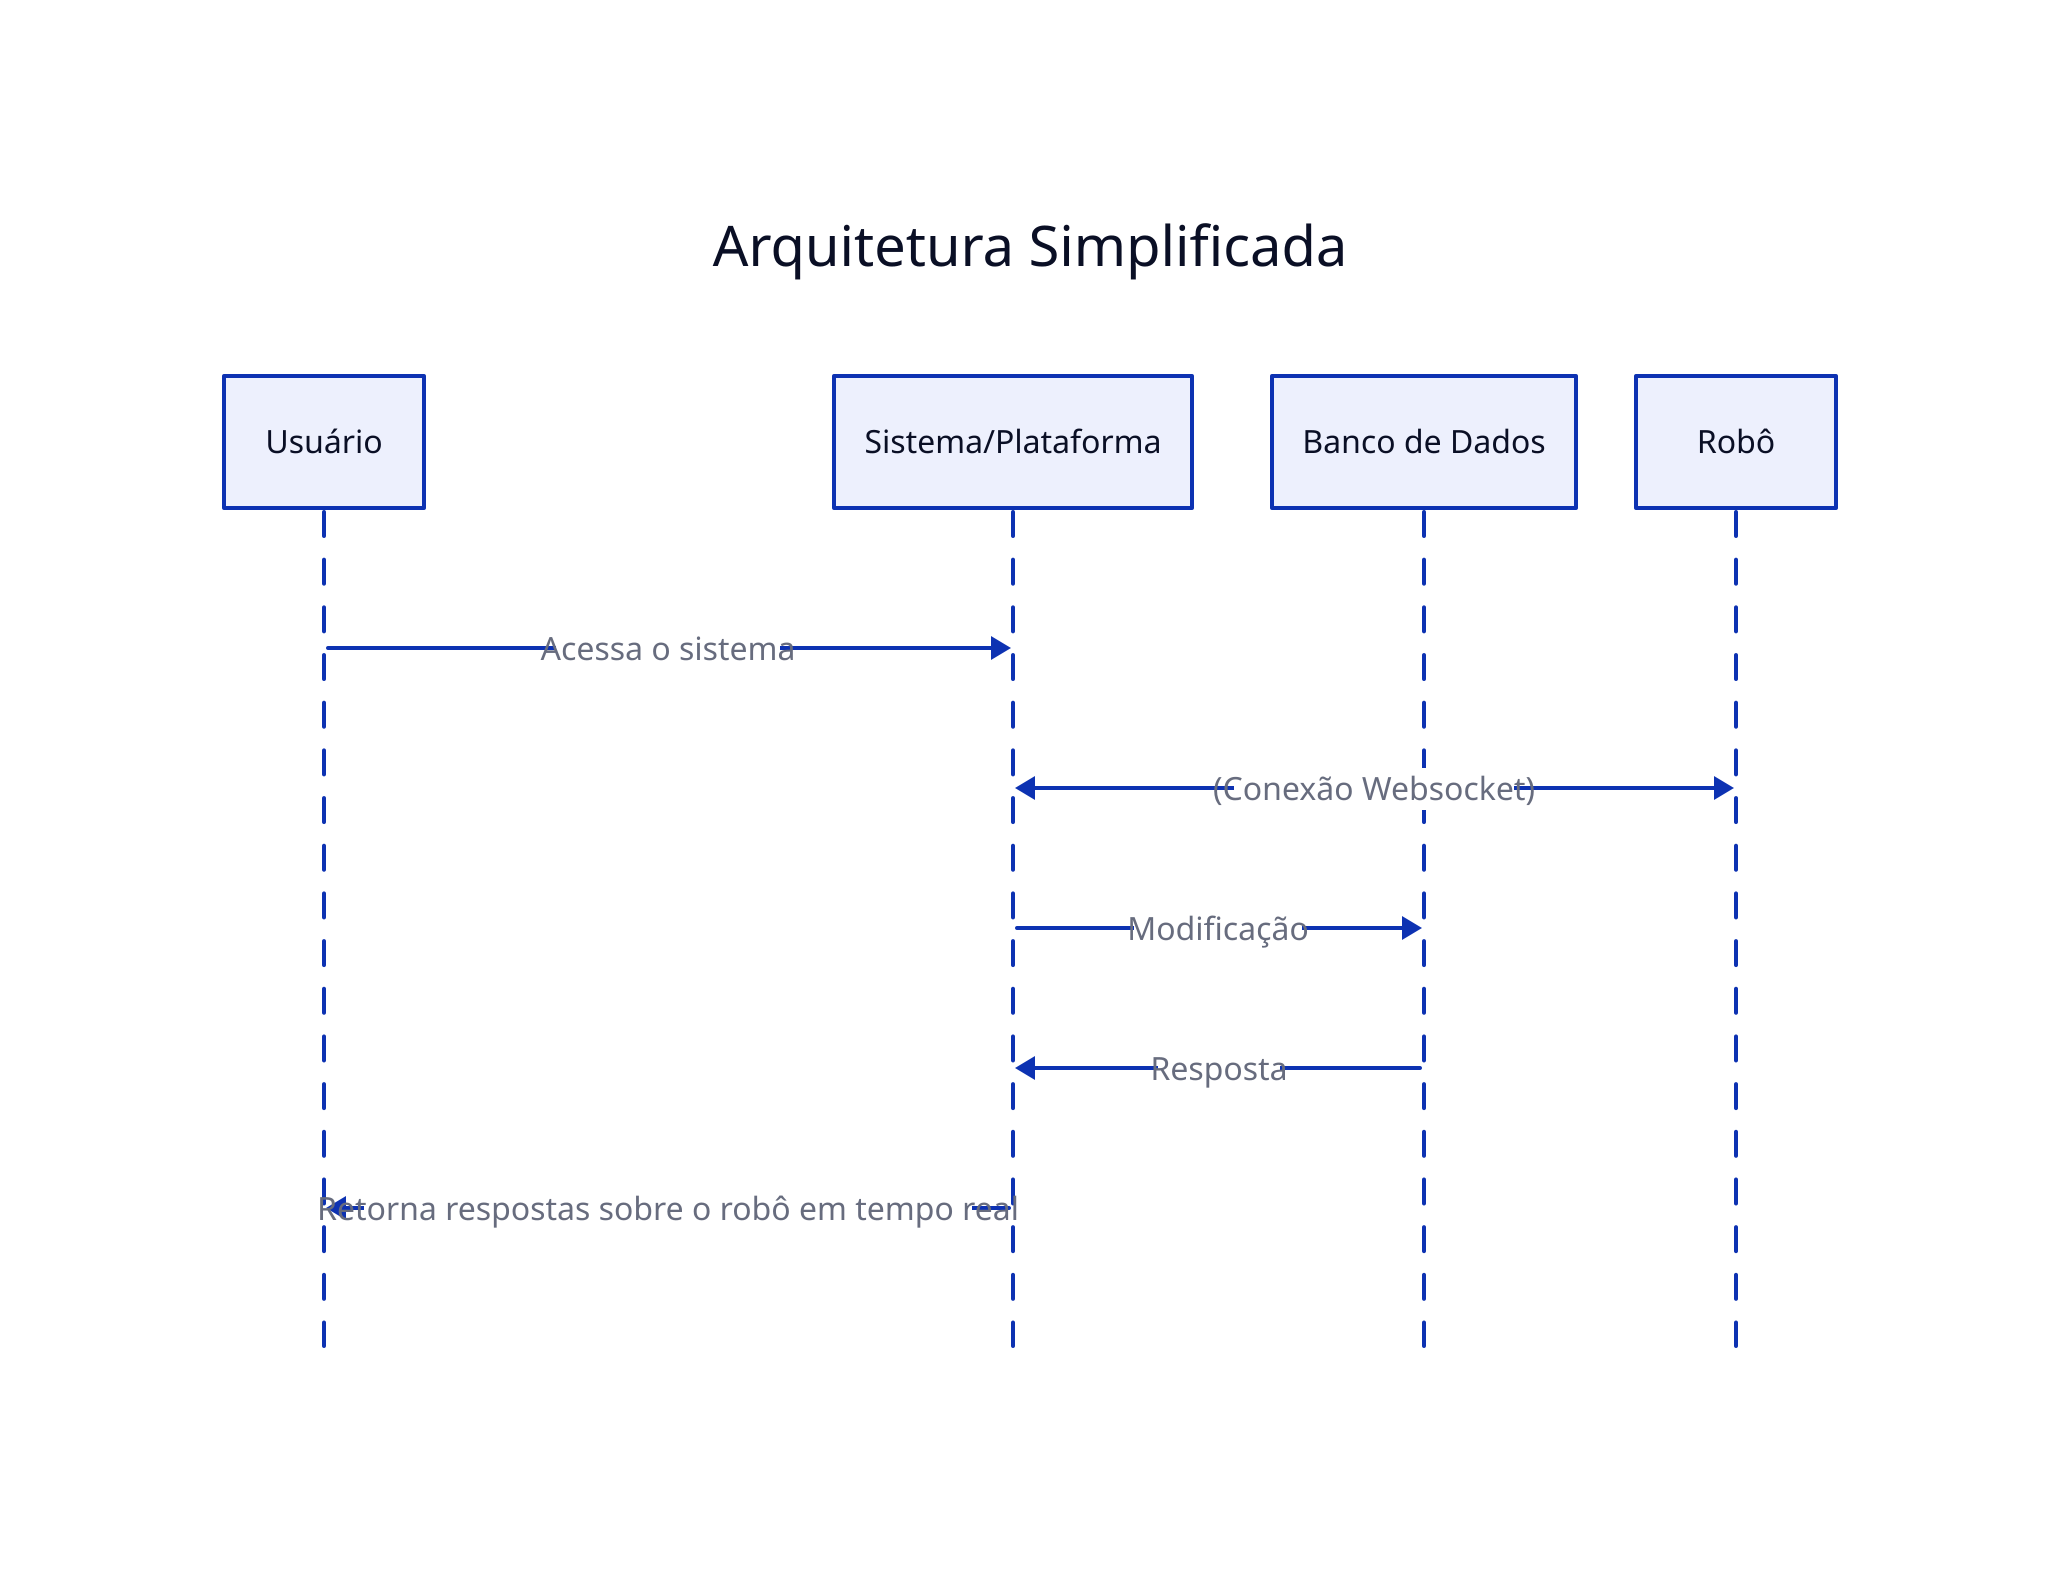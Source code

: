 Arquitetura Simplificada: {
    shape: sequence_diagram
    usuario: Usuário
    sistema: Sistema/Plataforma
    db: Banco de Dados
    robo: Robô
        usuario->sistema: Acessa o sistema
        sistema<->robo: (Conexão Websocket)
        sistema->db: Modificação
        db->sistema: Resposta
        sistema->usuario: Retorna respostas sobre o robô em tempo real
}